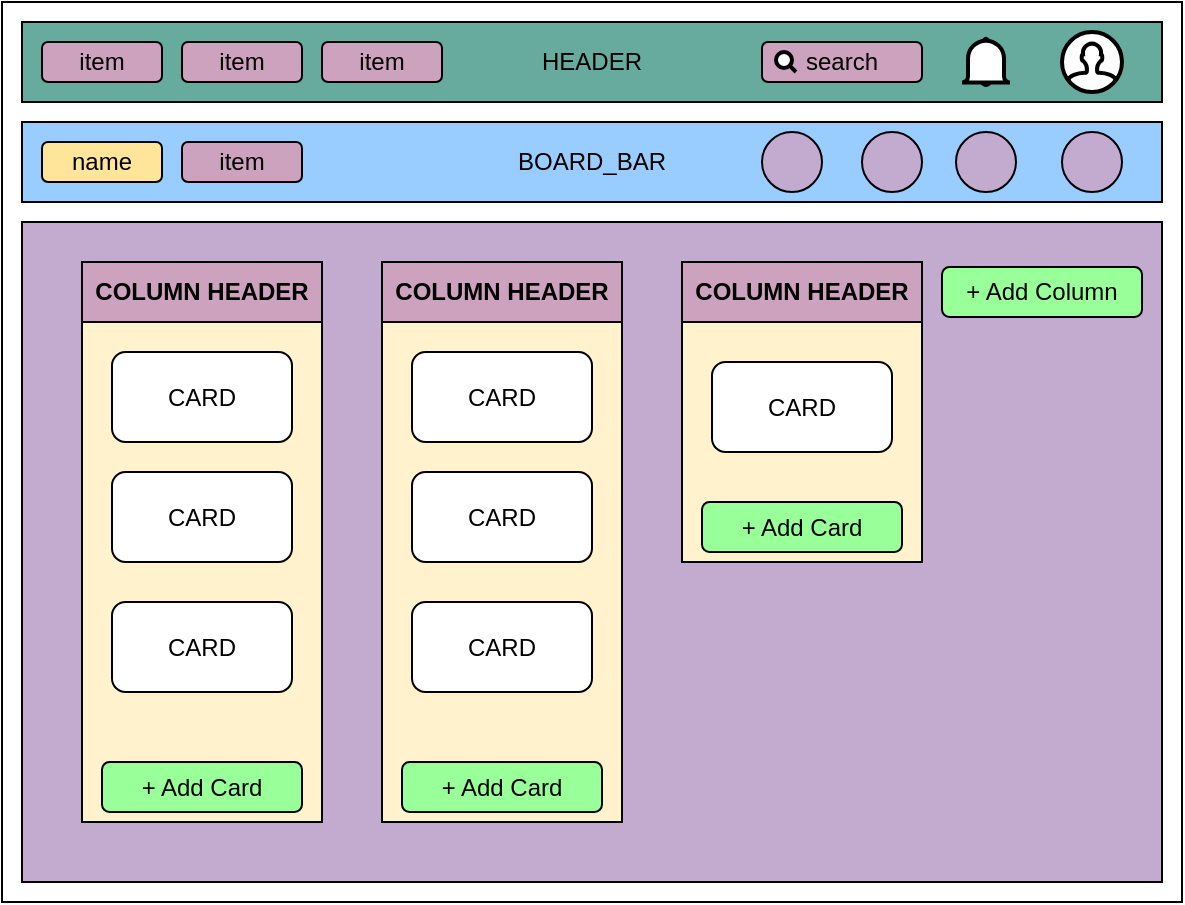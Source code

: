 <mxfile version="21.6.1" type="github">
  <diagram id="wFE0QG_FPsp0jaGvCLVb" name="Page-1">
    <mxGraphModel dx="1034" dy="544" grid="1" gridSize="10" guides="1" tooltips="1" connect="1" arrows="1" fold="1" page="1" pageScale="1" pageWidth="850" pageHeight="1100" math="0" shadow="0">
      <root>
        <mxCell id="0" />
        <mxCell id="1" parent="0" />
        <mxCell id="R3A_bASbyrTrFZrMnZ4b-7" value="" style="rounded=0;whiteSpace=wrap;html=1;fillColor=#FFFFFF;" vertex="1" parent="1">
          <mxGeometry x="210" y="30" width="590" height="450" as="geometry" />
        </mxCell>
        <mxCell id="R3A_bASbyrTrFZrMnZ4b-46" value="" style="rounded=0;whiteSpace=wrap;html=1;fillColor=#C3ABD0;" vertex="1" parent="1">
          <mxGeometry x="220" y="140" width="570" height="330" as="geometry" />
        </mxCell>
        <mxCell id="R3A_bASbyrTrFZrMnZ4b-47" value="COLUMN" style="rounded=0;whiteSpace=wrap;html=1;fillColor=#FFF2CC;" vertex="1" parent="1">
          <mxGeometry x="550" y="160" width="120" height="150" as="geometry" />
        </mxCell>
        <mxCell id="R3A_bASbyrTrFZrMnZ4b-51" value="COLUMN HEADER" style="rounded=0;whiteSpace=wrap;html=1;fontStyle=1;fillColor=#CDA2BE;" vertex="1" parent="1">
          <mxGeometry x="550" y="160" width="120" height="30" as="geometry" />
        </mxCell>
        <mxCell id="R3A_bASbyrTrFZrMnZ4b-54" value="HEADER" style="rounded=0;whiteSpace=wrap;html=1;fillColor=#67AB9F;" vertex="1" parent="1">
          <mxGeometry x="220" y="40" width="570" height="40" as="geometry" />
        </mxCell>
        <mxCell id="R3A_bASbyrTrFZrMnZ4b-55" value="BOARD_BAR" style="rounded=0;whiteSpace=wrap;html=1;fillColor=#99CCFF;" vertex="1" parent="1">
          <mxGeometry x="220" y="90" width="570" height="40" as="geometry" />
        </mxCell>
        <mxCell id="R3A_bASbyrTrFZrMnZ4b-56" value="item" style="rounded=1;whiteSpace=wrap;html=1;fillColor=#CDA2BE;" vertex="1" parent="1">
          <mxGeometry x="230" y="50" width="60" height="20" as="geometry" />
        </mxCell>
        <mxCell id="R3A_bASbyrTrFZrMnZ4b-57" value="item" style="rounded=1;whiteSpace=wrap;html=1;fillColor=#CDA2BE;" vertex="1" parent="1">
          <mxGeometry x="300" y="50" width="60" height="20" as="geometry" />
        </mxCell>
        <mxCell id="R3A_bASbyrTrFZrMnZ4b-58" value="name" style="rounded=1;whiteSpace=wrap;html=1;fillColor=#FFE599;" vertex="1" parent="1">
          <mxGeometry x="230" y="100" width="60" height="20" as="geometry" />
        </mxCell>
        <mxCell id="R3A_bASbyrTrFZrMnZ4b-59" value="item" style="rounded=1;whiteSpace=wrap;html=1;fillColor=#CDA2BE;" vertex="1" parent="1">
          <mxGeometry x="300" y="100" width="60" height="20" as="geometry" />
        </mxCell>
        <mxCell id="R3A_bASbyrTrFZrMnZ4b-60" value="item" style="rounded=1;whiteSpace=wrap;html=1;fillColor=#CDA2BE;" vertex="1" parent="1">
          <mxGeometry x="370" y="50" width="60" height="20" as="geometry" />
        </mxCell>
        <mxCell id="R3A_bASbyrTrFZrMnZ4b-61" value="search" style="rounded=1;whiteSpace=wrap;html=1;fillColor=#CDA2BE;" vertex="1" parent="1">
          <mxGeometry x="590" y="50" width="80" height="20" as="geometry" />
        </mxCell>
        <mxCell id="R3A_bASbyrTrFZrMnZ4b-62" value="" style="html=1;verticalLabelPosition=bottom;align=center;labelBackgroundColor=#ffffff;verticalAlign=top;strokeWidth=2;strokeColor=#000000;shadow=0;dashed=0;shape=mxgraph.ios7.icons.bell;" vertex="1" parent="1">
          <mxGeometry x="690" y="48.45" width="24" height="23.1" as="geometry" />
        </mxCell>
        <mxCell id="R3A_bASbyrTrFZrMnZ4b-63" value="" style="html=1;verticalLabelPosition=bottom;align=center;labelBackgroundColor=#ffffff;verticalAlign=top;strokeWidth=2;strokeColor=#000000;shadow=0;dashed=0;shape=mxgraph.ios7.icons.user;" vertex="1" parent="1">
          <mxGeometry x="740" y="45" width="30" height="30" as="geometry" />
        </mxCell>
        <mxCell id="R3A_bASbyrTrFZrMnZ4b-68" value="" style="html=1;verticalLabelPosition=bottom;align=center;labelBackgroundColor=#ffffff;verticalAlign=top;strokeWidth=2;strokeColor=#000000;shadow=0;dashed=0;shape=mxgraph.ios7.icons.looking_glass;" vertex="1" parent="1">
          <mxGeometry x="597" y="55" width="10" height="10" as="geometry" />
        </mxCell>
        <mxCell id="R3A_bASbyrTrFZrMnZ4b-76" value="" style="group" vertex="1" connectable="0" parent="1">
          <mxGeometry x="250" y="160" width="120" height="280" as="geometry" />
        </mxCell>
        <mxCell id="R3A_bASbyrTrFZrMnZ4b-48" value="COLUMN" style="rounded=0;whiteSpace=wrap;html=1;fillColor=#FFF2CC;" vertex="1" parent="R3A_bASbyrTrFZrMnZ4b-76">
          <mxGeometry width="120" height="280" as="geometry" />
        </mxCell>
        <mxCell id="R3A_bASbyrTrFZrMnZ4b-49" value="COLUMN HEADER" style="rounded=0;whiteSpace=wrap;html=1;fontStyle=1;fillColor=#CDA2BE;" vertex="1" parent="R3A_bASbyrTrFZrMnZ4b-76">
          <mxGeometry width="120" height="30" as="geometry" />
        </mxCell>
        <mxCell id="R3A_bASbyrTrFZrMnZ4b-69" value="CARD" style="rounded=1;whiteSpace=wrap;html=1;" vertex="1" parent="R3A_bASbyrTrFZrMnZ4b-76">
          <mxGeometry x="15" y="45" width="90" height="45" as="geometry" />
        </mxCell>
        <mxCell id="R3A_bASbyrTrFZrMnZ4b-73" value="CARD" style="rounded=1;whiteSpace=wrap;html=1;" vertex="1" parent="R3A_bASbyrTrFZrMnZ4b-76">
          <mxGeometry x="15" y="105" width="90" height="45" as="geometry" />
        </mxCell>
        <mxCell id="R3A_bASbyrTrFZrMnZ4b-74" value="CARD" style="rounded=1;whiteSpace=wrap;html=1;" vertex="1" parent="R3A_bASbyrTrFZrMnZ4b-76">
          <mxGeometry x="15" y="170" width="90" height="45" as="geometry" />
        </mxCell>
        <mxCell id="R3A_bASbyrTrFZrMnZ4b-89" value="+ Add Card" style="rounded=1;whiteSpace=wrap;html=1;fillColor=#99FF99;" vertex="1" parent="R3A_bASbyrTrFZrMnZ4b-76">
          <mxGeometry x="10" y="250" width="100" height="25" as="geometry" />
        </mxCell>
        <mxCell id="R3A_bASbyrTrFZrMnZ4b-77" value="" style="group" vertex="1" connectable="0" parent="1">
          <mxGeometry x="400" y="160" width="120" height="280" as="geometry" />
        </mxCell>
        <mxCell id="R3A_bASbyrTrFZrMnZ4b-78" value="COLUMN" style="rounded=0;whiteSpace=wrap;html=1;fillColor=#FFF2CC;" vertex="1" parent="R3A_bASbyrTrFZrMnZ4b-77">
          <mxGeometry width="120" height="280" as="geometry" />
        </mxCell>
        <mxCell id="R3A_bASbyrTrFZrMnZ4b-79" value="COLUMN HEADER" style="rounded=0;whiteSpace=wrap;html=1;fontStyle=1;fillColor=#CDA2BE;" vertex="1" parent="R3A_bASbyrTrFZrMnZ4b-77">
          <mxGeometry width="120" height="30" as="geometry" />
        </mxCell>
        <mxCell id="R3A_bASbyrTrFZrMnZ4b-80" value="CARD" style="rounded=1;whiteSpace=wrap;html=1;" vertex="1" parent="R3A_bASbyrTrFZrMnZ4b-77">
          <mxGeometry x="15" y="45" width="90" height="45" as="geometry" />
        </mxCell>
        <mxCell id="R3A_bASbyrTrFZrMnZ4b-82" value="CARD" style="rounded=1;whiteSpace=wrap;html=1;" vertex="1" parent="R3A_bASbyrTrFZrMnZ4b-77">
          <mxGeometry x="15" y="105" width="90" height="45" as="geometry" />
        </mxCell>
        <mxCell id="R3A_bASbyrTrFZrMnZ4b-83" value="CARD" style="rounded=1;whiteSpace=wrap;html=1;" vertex="1" parent="R3A_bASbyrTrFZrMnZ4b-77">
          <mxGeometry x="15" y="170" width="90" height="45" as="geometry" />
        </mxCell>
        <mxCell id="R3A_bASbyrTrFZrMnZ4b-88" value="+ Add Card" style="rounded=1;whiteSpace=wrap;html=1;fillColor=#99FF99;" vertex="1" parent="R3A_bASbyrTrFZrMnZ4b-77">
          <mxGeometry x="10" y="250" width="100" height="25" as="geometry" />
        </mxCell>
        <mxCell id="R3A_bASbyrTrFZrMnZ4b-84" value="CARD" style="rounded=1;whiteSpace=wrap;html=1;" vertex="1" parent="1">
          <mxGeometry x="565" y="210" width="90" height="45" as="geometry" />
        </mxCell>
        <mxCell id="R3A_bASbyrTrFZrMnZ4b-85" value="+ Add Card" style="rounded=1;whiteSpace=wrap;html=1;fillColor=#99FF99;" vertex="1" parent="1">
          <mxGeometry x="560" y="280" width="100" height="25" as="geometry" />
        </mxCell>
        <mxCell id="R3A_bASbyrTrFZrMnZ4b-90" value="+ Add Column" style="rounded=1;whiteSpace=wrap;html=1;fillColor=#99FF99;" vertex="1" parent="1">
          <mxGeometry x="680" y="162.5" width="100" height="25" as="geometry" />
        </mxCell>
        <mxCell id="R3A_bASbyrTrFZrMnZ4b-91" value="" style="ellipse;whiteSpace=wrap;html=1;aspect=fixed;fillColor=#C3ABD0;" vertex="1" parent="1">
          <mxGeometry x="640" y="95" width="30" height="30" as="geometry" />
        </mxCell>
        <mxCell id="R3A_bASbyrTrFZrMnZ4b-92" value="" style="ellipse;whiteSpace=wrap;html=1;aspect=fixed;fillColor=#C3ABD0;" vertex="1" parent="1">
          <mxGeometry x="687" y="95" width="30" height="30" as="geometry" />
        </mxCell>
        <mxCell id="R3A_bASbyrTrFZrMnZ4b-93" value="" style="ellipse;whiteSpace=wrap;html=1;aspect=fixed;fillColor=#C3ABD0;" vertex="1" parent="1">
          <mxGeometry x="740" y="95" width="30" height="30" as="geometry" />
        </mxCell>
        <mxCell id="R3A_bASbyrTrFZrMnZ4b-95" value="" style="ellipse;whiteSpace=wrap;html=1;aspect=fixed;fillColor=#C3ABD0;" vertex="1" parent="1">
          <mxGeometry x="590" y="95" width="30" height="30" as="geometry" />
        </mxCell>
      </root>
    </mxGraphModel>
  </diagram>
</mxfile>
